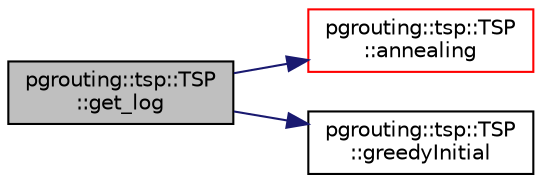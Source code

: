 digraph "pgrouting::tsp::TSP::get_log"
{
  edge [fontname="Helvetica",fontsize="10",labelfontname="Helvetica",labelfontsize="10"];
  node [fontname="Helvetica",fontsize="10",shape=record];
  rankdir="LR";
  Node35 [label="pgrouting::tsp::TSP\l::get_log",height=0.2,width=0.4,color="black", fillcolor="grey75", style="filled", fontcolor="black"];
  Node35 -> Node36 [color="midnightblue",fontsize="10",style="solid",fontname="Helvetica"];
  Node36 [label="pgrouting::tsp::TSP\l::annealing",height=0.2,width=0.4,color="red", fillcolor="white", style="filled",URL="$classpgrouting_1_1tsp_1_1TSP.html#a5231755a0284953740e1d3d9b4b0d23a"];
  Node35 -> Node39 [color="midnightblue",fontsize="10",style="solid",fontname="Helvetica"];
  Node39 [label="pgrouting::tsp::TSP\l::greedyInitial",height=0.2,width=0.4,color="black", fillcolor="white", style="filled",URL="$classpgrouting_1_1tsp_1_1TSP.html#ae1f22193e9338b09afc90700d5a1a27e"];
}
